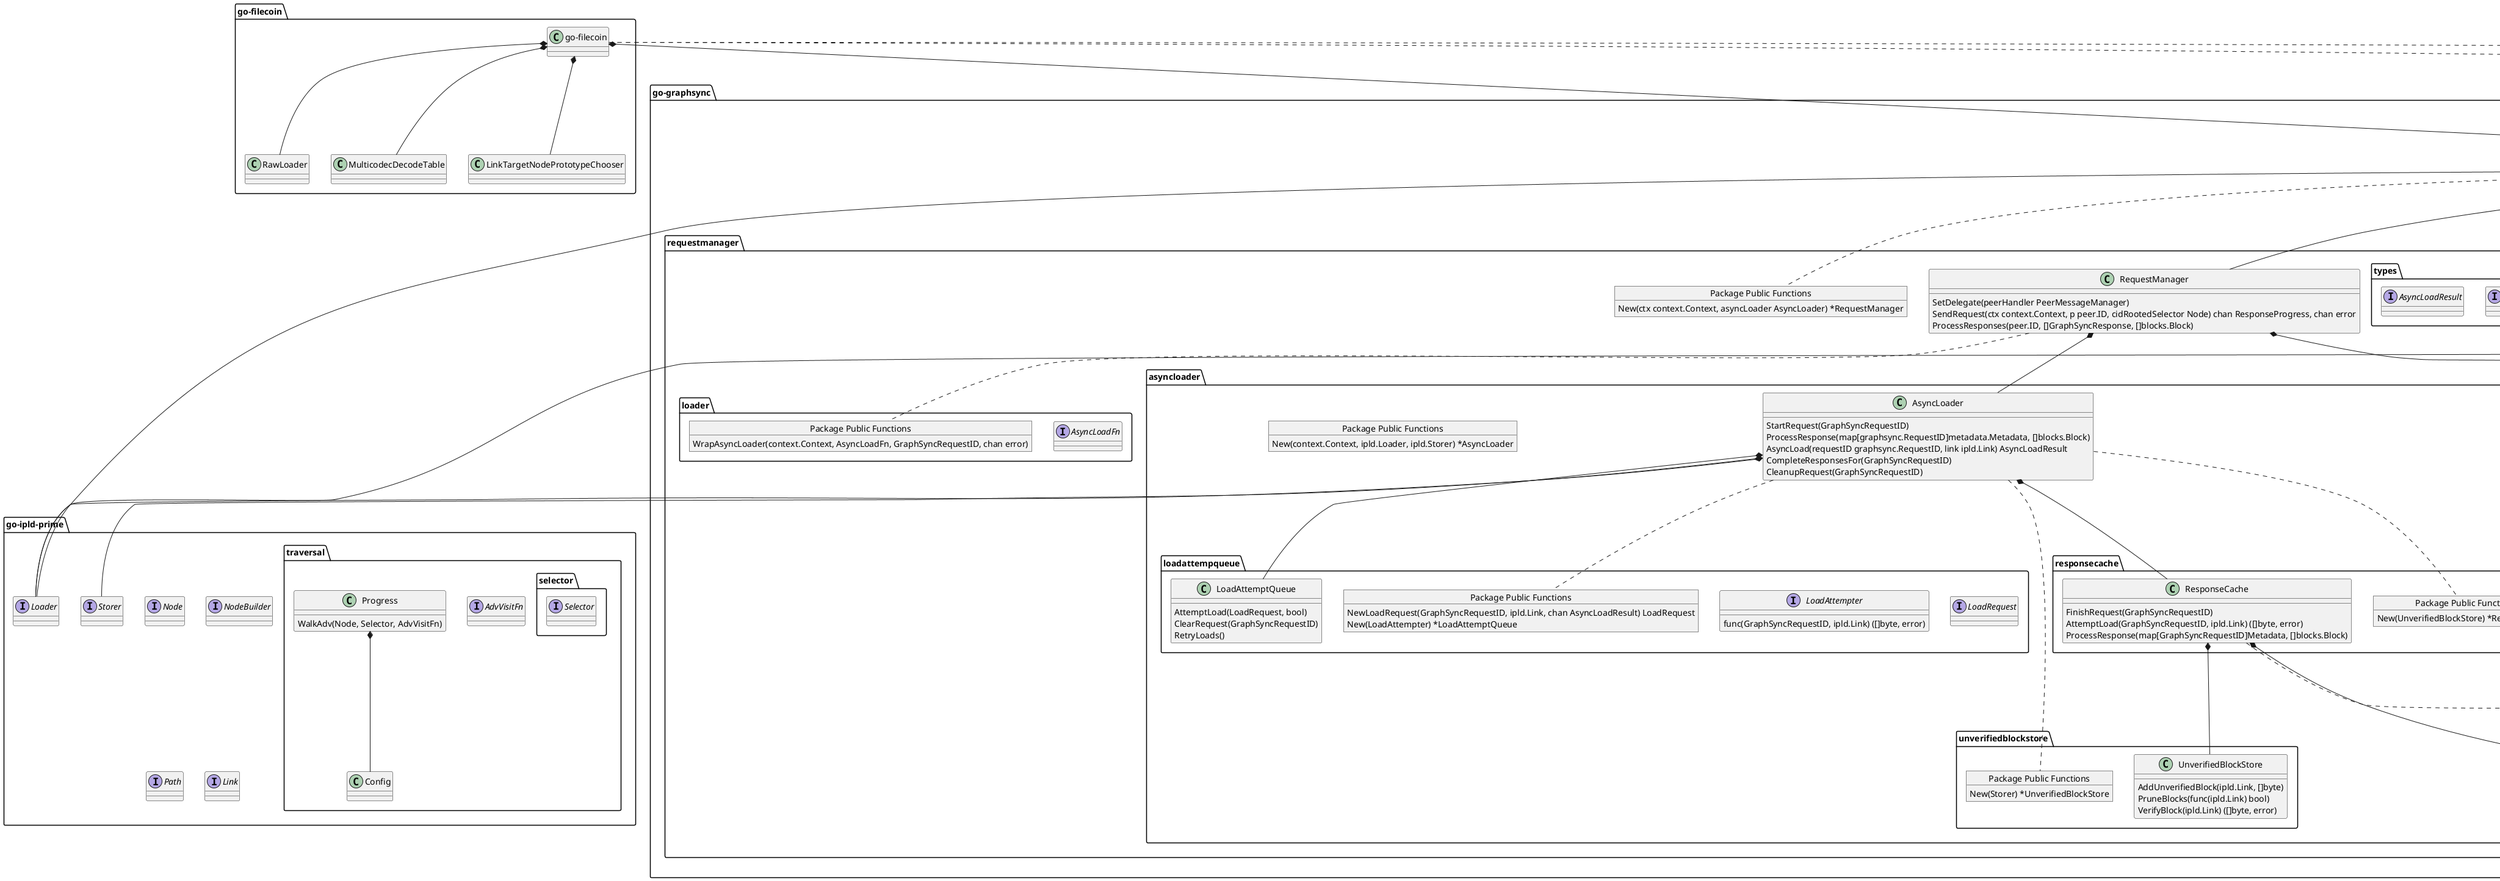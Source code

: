 @startuml "GraphSync"



package "go-ipld-prime" {
  interface Node {
  }
  interface NodeBuilder {
  }
  interface Path {
  }
  interface Link
  package traversal {
    package selector {
      interface Selector {
      }
    }
    interface AdvVisitFn {
    }
    class Config {
    }
    class Progress {
      WalkAdv(Node, Selector, AdvVisitFn)
    }

    Progress *-- Config
  }

  interface Storer {

  }
  interface Loader {

  }
}

package "go-graphsync" {
    
    interface Cid2BlockFn {
    }
    class GraphSync {
      Request(ctx context.Context, p peer.ID, rootedSelector Node) (chan ResponseProgress, chan error)
      GetBlocks(ctx context.Context, p peer.ID, rootedSelector Node) (chan blocks.Block, chan error)
      ReceiveMessage(ctx context.Context, sender peer.ID, incoming GraphSyncMessage)     
      ReceiveError(error)
    }

    GraphSync *-- Loader


  package network {
    
    interface Receiver {
      ReceiveMessage(ctx context.Context, sender peer.ID, incoming GraphSyncMessage)
      ReceiveError(error)
    }

    interface GraphSyncNetwork {
      SendMessage(ctx context.Context, receiver peer.Id, m GraphSyncMessage)
      SetDelegate(receiver Receiver)
      ConnectTo(ctx context.Context, peer.ID) error
      NewMessageSender(context.Context, peer.ID) (MessageSender, error)
    }
    
    interface MessageSender {
	    SendMsg(context.Context, GraphSyncMessage) error
	    Close() error
	    Reset() error
    }

    Receiver <|-- GraphSync : receiver for

    class libP2PGraphSyncNetwork {
    }

    GraphSyncNetwork <|-- libP2PGraphSyncNetwork
    
    object "Package Public Functions" as goGraphSyncNetworkPF {
      NewLibP2PNetwork(host libp2pHost.Host) GraphSyncNetwork
    }
    goGraphSyncNetworkPF .. libP2PGraphSyncNetwork 
  }

  package messagequeue {
    class MessageQueue {
      AddRequest(GraphSyncRequest)
      AddResponses([]GraphSyncResponse, []Block) <-chan struct{}
      Startup()
      Shutdown()
    }

    object "PackagePublicFunctions" as goMessageQueuePF {
      New(context.Context, peer.ID, GraphSyncNetwork) *MessageQueue
    }
    GraphSync .. goMessageQueuePF
    MessageQueue *-- GraphSyncNetwork
  }

  package peermanager {
    class PeerManager {
      Connected(p peer.ID)
      Disconnected(p peer.ID)
      ConnectedPeers() []peer.ID
      GetProcess(peer.ID) PeerProcess
    }

    class PeerMessageManager {
      SendRequest(peer.ID, GraphSyncRequest)
      SendResponses(peer.ID, []GraphSyncResponse, []Block)
    }

    object "Package Public Functions" as goPeerManagerPF {
      New(ctx context.Context, createPeerProcess func(context, peer.ID) PeerProcess)
      NewMessageManager(ctx context.Context, createPeerQueue func(context, peer.ID) MessageQueue)
    }
    GraphSync .. goPeerManagerPF
    PeerManager <|-- PeerMessageManager
    PeerMessageManager *-- MessageQueue
  }

    package linktracker {
      class LinkTracker {
        ShouldSendBlockFor(Link) bool
        RecordLinkTraversal(GraphSyncRequestID, Link, bool)
        FinishRequest(GraphSyncRequestID) bool
      }
      object "Package Public Functions" as goLinkTrackerPF {
        New() *LinkTracker
      }
    }

  package requestmanager {
    package types {
      interface ResponseProgress {
      }
      interface AsyncLoadResult {
      }
    }

    package "loader" as reqLoader {
      interface AsyncLoadFn {
      }
      object "Package Public Functions" as goRequestLoaderPF {
        WrapAsyncLoader(context.Context, AsyncLoadFn, GraphSyncRequestID, chan error)
      }
    }

    package asyncloader {
      package loadattempqueue {
        interface LoadRequest {

        }
        interface LoadAttempter {
          func(GraphSyncRequestID, ipld.Link) ([]byte, error)
        }

        class LoadAttemptQueue {
          AttemptLoad(LoadRequest, bool)
          ClearRequest(GraphSyncRequestID)
          RetryLoads()
        }
        object "Package Public Functions" as goLoadAttemptQueuePF {
          NewLoadRequest(GraphSyncRequestID, ipld.Link, chan AsyncLoadResult) LoadRequest
          New(LoadAttempter) *LoadAttemptQueue
        }
      }
      package unverifiedblockstore {
        class UnverifiedBlockStore {
          AddUnverifiedBlock(ipld.Link, []byte)
          PruneBlocks(func(ipld.Link) bool)
          VerifyBlock(ipld.Link) ([]byte, error)
        }
        object "Package Public Functions" as goUnverifiedBlockStore {
          New(Storer) *UnverifiedBlockStore
        }
      }
      package responsecache {
        class ResponseCache {
          FinishRequest(GraphSyncRequestID)
          AttemptLoad(GraphSyncRequestID, ipld.Link) ([]byte, error)
          ProcessResponse(map[GraphSyncRequestID]Metadata, []blocks.Block)       
        }
        object "Package Public Functions" as goResponseCachePF {
          New(UnverifiedBlockStore) *ResponseCache
        }
        ResponseCache *-- LinkTracker
        ResponseCache *-- UnverifiedBlockStore
        ResponseCache .. goLinkTrackerPF
      }

      class AsyncLoader {
        StartRequest(GraphSyncRequestID)
        ProcessResponse(map[graphsync.RequestID]metadata.Metadata, []blocks.Block)
        AsyncLoad(requestID graphsync.RequestID, link ipld.Link) AsyncLoadResult
        CompleteResponsesFor(GraphSyncRequestID)
        CleanupRequest(GraphSyncRequestID)
      }
      
      object "Package Public Functions" as goAsyncLoaderPF {
        New(context.Context, ipld.Loader, ipld.Storer) *AsyncLoader
      }
      AsyncLoader *-- LoadAttemptQueue
      AsyncLoader *-- ResponseCache
      AsyncLoader *-- Loader
      AsyncLoader *-- Storer
      AsyncLoader .. goUnverifiedBlockStore
      AsyncLoader .. goResponseCachePF
      AsyncLoader .. goLoadAttemptQueuePF
    }

    
    class RequestManager {
      SetDelegate(peerHandler PeerMessageManager)
      SendRequest(ctx context.Context, p peer.ID, cidRootedSelector Node) chan ResponseProgress, chan error
      ProcessResponses(peer.ID, []GraphSyncResponse, []blocks.Block)
    }
    object "Package Public Functions" as goRequestManagerPF {
      New(ctx context.Context, asyncLoader AsyncLoader) *RequestManager
    }
    RequestManager *-- AsyncLoader
    RequestManager *-- PeerManager
    RequestManager .. goRequestLoaderPF
    GraphSync *-- RequestManager
    GraphSync .. goRequestManagerPF
  }

  
  package responsemanager {
    package peertaskqueue {
      package peertask {
        class Task {
        }
        class TaskBlock {
          MarkPrunable(Identifier)
          PruneTasks()
          Index()
          SetIndex(int)
        }

        interface Identifier {
        }
        object "Package Public Functions" as goPeerTaskPF {
          FIFOCompare(a, b *TaskBlock) bool
          PriorityCompare(a, b *TaskBlock) bool
          WrapCompare(func(a, b *TaskBlock) bool) func(a, b pq.Elem) bool
          NewTaskBlock([]Task, int, peer.ID, func([]Task)) *TaskBlock
        }
      }

      package peertracker {
        class PeerTracker {
          StartTask(Identifier)
          TaskDone(Identifier)
          Index()
          SetIndex(int)
          PushBlock(peer.ID, []Task, func([]Task))
          PopBlock() *TaskBlock
          Remove(Identifier)
          Freeze()
          Thaw() bool
          FullThaw()
          IsFrozen() bool
        }
        object "Package Public Functions" as goPeerTrackerPF {
          New() *PeerTracker
          PeerCompare(a, b pq.Elem) bool
        }
        PeerTracker *-- TaskBlock
        PeerTracker .. goPeerTaskPF
      }

      class PeerTaskQueue {
        PushBlock(to peer.ID, tasks ...Task)
	      PopBlock() *TaskBlock
	      Remove(identifier Identifier, p peer.ID)
	      ThawRound()
        FullThaw()
      }
      PeerTaskQueue *-- PeerTracker
      PeerTaskQueue .. goPeerTrackerPF

      object "Package Public Functions" as goPeerTaskQueuePF {
        New() *PeerTaskQueue
      }
      GraphSync .. goPeerTaskQueuePF     
    }

    package "loader" as resLoader {
      object "Package Public Functions" as goResponseLoaderPF {
        WrapLoader(Loader,GraphSyncRequestID, PeerResponseSender) Loader
      }
    }

    package responsebuilder {
      class ResponseBuilder {
        AddBlock(Block)
        AddLink(GraphSyncRequestID, Link, bool)
        AddCompletedRequest(GraphSyncRequestID, graphsync.ResponseStatusCode)
        Empty() bool
        Build() ([]GraphSyncResponse, []Block, error)    
      }
      object "Package Public Functions" as goResponseBuilderPF {
        New() *ResponseBuilder
      }
    }
    
    package peerresponsemanager {
      class PeerResponseManager {
        SenderForPeer(p peer.ID) PeerResponseSender
      }
      class PeerResponseSender {
        Startup()
        Shutdown()
        SendResponse(GraphSyncRequestID,Link,[]byte)
	      FinishRequest(GraphSyncRequestID)
	      FinishWithError(GraphSyncRequestID, graphsync.ResponseStatusCode)
      }

      object "Package Public Functions" as goPeerResponseManagerPF {
        New(Context, func(Context, peer.ID) PeerResponseSender) *PeerResponseManager
        NewResponseSender(Context, peer.ID, PeerMessageManager) PeerResponseSender  
      }

      PeerResponseManager *-- PeerResponseSender
      PeerResponseSender *-- LinkTracker
      PeerResponseSender *-- ResponseBuilder
      PeerResponseSender *-- PeerMessageManager
      PeerResponseSender .. goLinkTrackerPF
      PeerResponseSender .. goResponseBuilderPF
      GraphSync .. goPeerResponseManagerPF     
    }

    class ResponseManager {
      ProcessRequests(context, peer.ID, []GraphSyncRequests)
    }

    object "Package Public Functions" as goResponseManagerPF {
      New(Context, Loader, PeerResponseManager, PeerTaskQueue) *ResponseManager
    }
    GraphSync *-- ResponseManager
    ResponseManager *-- Loader
    ResponseManager *-- PeerResponseManager
    ResponseManager *-- PeerTaskQueue
    ResponseManager .. goResponseLoaderPF
    GraphSync .. goResponseManagerPF
  }

  package message {
    object "Package Public Functions" as goGraphSyncMessagePF {
      func FromPBReader(pbr ggio.Reader) (GraphSyncMessage, error)
      func FromNet(r io.Reader) (GraphSyncMessage, error)
      func New() GraphSyncMessage
      func NewRequest(GraphSyncRequestID, []byte, GraphSyncPriority) GraphSyncRequest
      func CancelRequest(GraphSyncRequestID) GraphSyncRequest
      func NewResponse(GraphSyncRequestID, graphsync.ResponseStatusCode, []byte) GraphSyncResponse
    }
    goGraphSyncMessagePF .. libP2PGraphSyncNetwork

    class GraphSyncRequest {
      Selector() []bytes
      Priority() Priority
      ID()       int
      IsCancel() bool
    }

    class GraphSyncResponse {
      RequestID() int
      Status() GraphSyncStatus
      Extra() []bytes
    }

    interface GraphSyncMessage {
      Requests() : []GraphSyncRequest
      Responses() : []GraphSyncResponse
      Blocks() : []Blocks
      AddRequest(GraphSyncRequest)
      AddResponse(GraphSyncResponse)
      AddBlock(Block)
    }

    interface Exportable {
      ToProto()
      ToNet(w io.Writer) error
	  }

    Exportable --|> GraphSyncMessage
    GraphSyncRequest --* GraphSyncMessage
    GraphSyncResponse --* GraphSyncMessage
    
  }

  package ipldutil {
    object "Package Public Functions" as goIpldutilPF {

	  EncodeNode(ipld.Node) ([]byte, error)
	  DecodeNode([]byte) (ipld.Node, error)
	  ParseSelector(selector ipld.Node) (Selector, error)
	  Traverse(ctx context.Context, loader Loader, root ipld.Node, s Selector, fn AdvVisitFn) error
    }
  }

  object "PackagePublicFunctions" as goGraphsyncPf {
    New(ctx context.Context, network GraphSyncNetwork, loader Loader, storer Storer) GraphSync
  }
}

package "go-filecoin" {
  class "go-filecoin" {
  }

  "go-filecoin" *-- GraphSync
  "go-filecoin" .. goGraphsyncPf
  "go-filecoin" .. goGraphSyncNetworkPF
  "go-filecoin" *-- RawLoader
  "go-filecoin" *-- MulticodecDecodeTable
  "go-filecoin" *-- LinkTargetNodePrototypeChooser

}

@enduml
